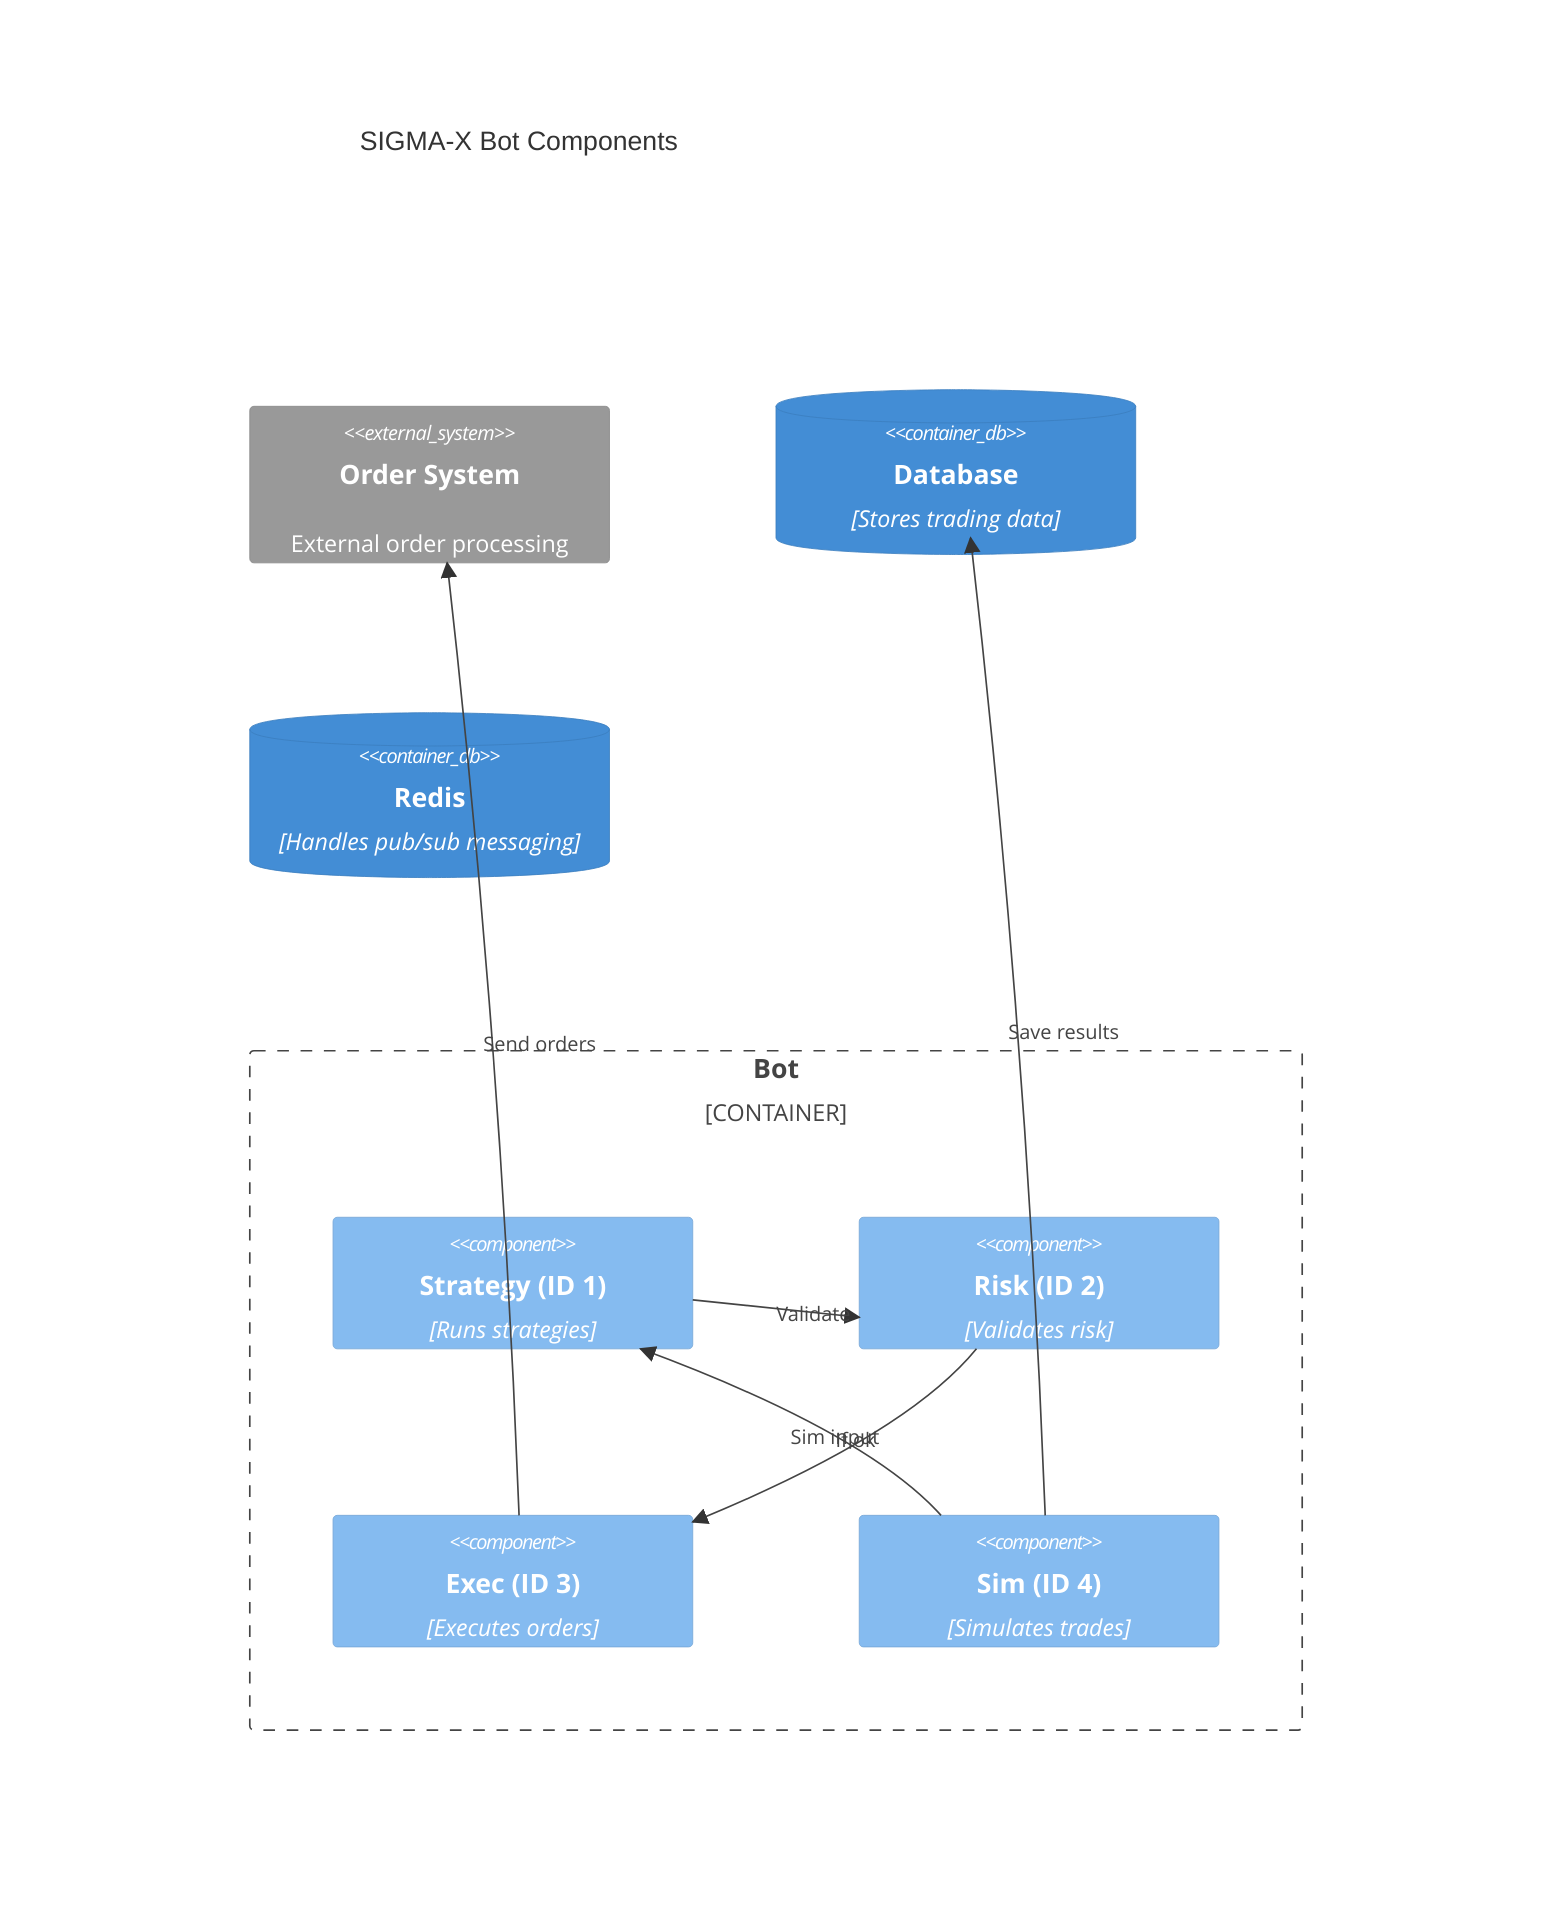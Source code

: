 C4Component
title SIGMA-X Bot Components

Container_Boundary(bot, "Bot") {
    Component(strat, "Strategy (ID 1)", "Runs strategies")
    Component(risk, "Risk (ID 2)", "Validates risk")
    Component(exec, "Exec (ID 3)", "Executes orders")
    Component(sim, "Sim (ID 4)", "Simulates trades")
}

System_Ext(broker, "Order System", "External order processing")

ContainerDb(db, "Database", "Stores trading data")
ContainerDb(redis, "Redis", "Handles pub/sub messaging")

Rel(strat, risk, "Validate")
Rel(risk, exec, "If ok")
Rel(exec, broker, "Send orders")
Rel(sim, strat, "Sim input")
Rel(sim, db, "Save results")